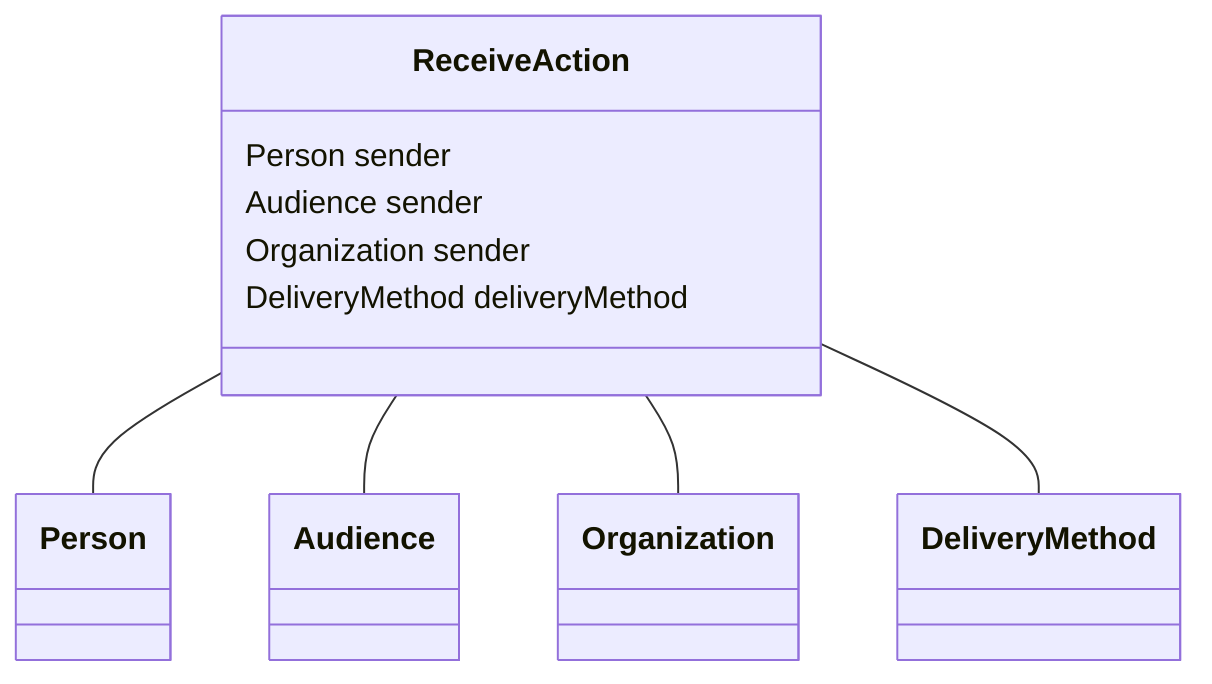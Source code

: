classDiagram
  ReceiveAction -- Person
  ReceiveAction -- Audience
  ReceiveAction -- Organization
  ReceiveAction -- DeliveryMethod


class ReceiveAction {

  Person sender
  Audience sender
  Organization sender
  DeliveryMethod deliveryMethod

 }